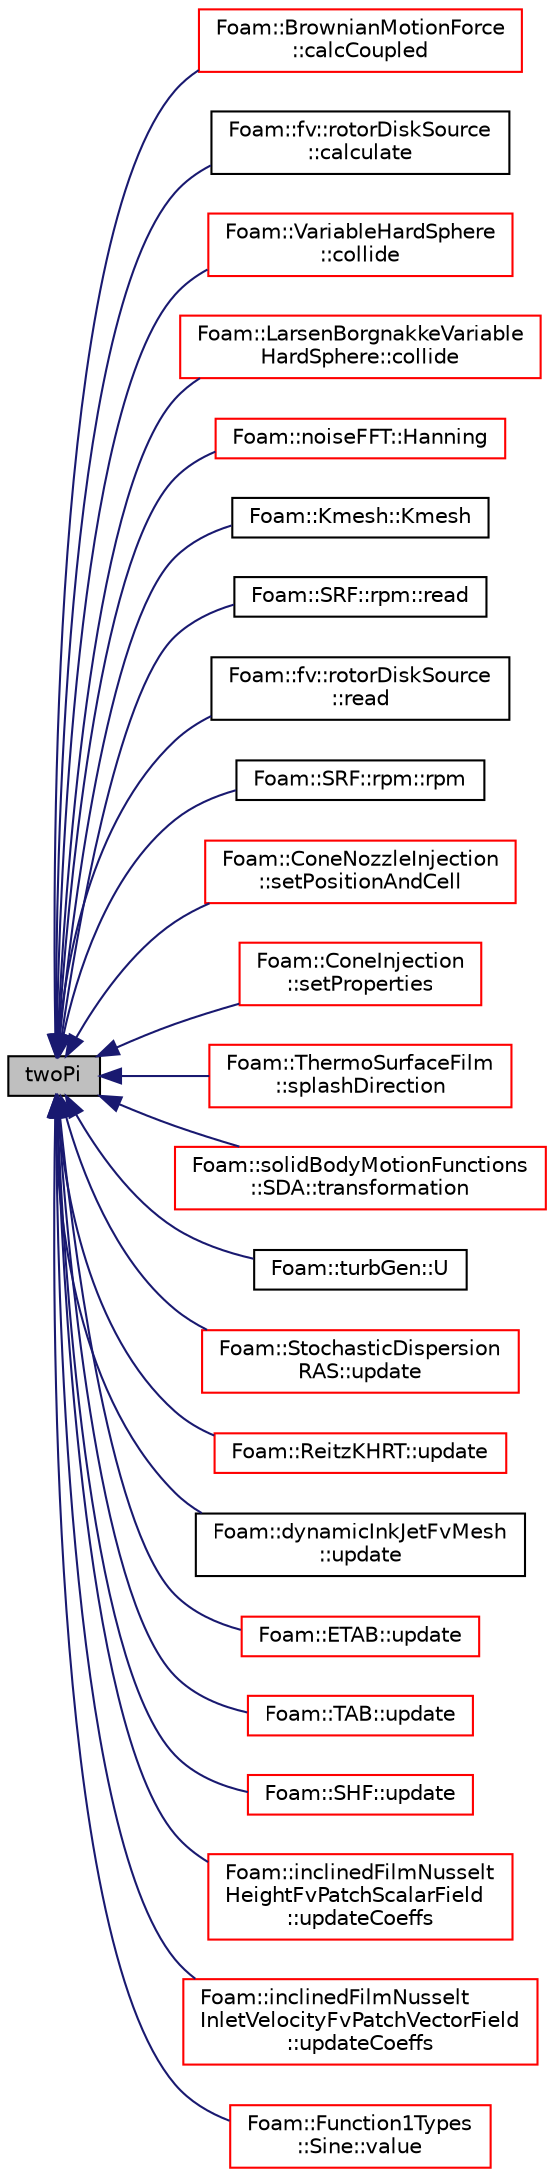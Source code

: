 digraph "twoPi"
{
  bgcolor="transparent";
  edge [fontname="Helvetica",fontsize="10",labelfontname="Helvetica",labelfontsize="10"];
  node [fontname="Helvetica",fontsize="10",shape=record];
  rankdir="LR";
  Node2427 [label="twoPi",height=0.2,width=0.4,color="black", fillcolor="grey75", style="filled", fontcolor="black"];
  Node2427 -> Node2428 [dir="back",color="midnightblue",fontsize="10",style="solid",fontname="Helvetica"];
  Node2428 [label="Foam::BrownianMotionForce\l::calcCoupled",height=0.2,width=0.4,color="red",URL="$a25737.html#afaf626ee39da50a44d12588b5cb987d9",tooltip="Calculate the coupled force. "];
  Node2427 -> Node2431 [dir="back",color="midnightblue",fontsize="10",style="solid",fontname="Helvetica"];
  Node2431 [label="Foam::fv::rotorDiskSource\l::calculate",height=0.2,width=0.4,color="black",URL="$a24629.html#a0ef5630c93901e39867160ebad920cd6",tooltip="Calculate forces. "];
  Node2427 -> Node2432 [dir="back",color="midnightblue",fontsize="10",style="solid",fontname="Helvetica"];
  Node2432 [label="Foam::VariableHardSphere\l::collide",height=0.2,width=0.4,color="red",URL="$a24841.html#af028e1d3dc9aba7d1abd7d124b8a9a27",tooltip="Apply collision. "];
  Node2427 -> Node2435 [dir="back",color="midnightblue",fontsize="10",style="solid",fontname="Helvetica"];
  Node2435 [label="Foam::LarsenBorgnakkeVariable\lHardSphere::collide",height=0.2,width=0.4,color="red",URL="$a24833.html#af028e1d3dc9aba7d1abd7d124b8a9a27",tooltip="Apply collision. "];
  Node2427 -> Node2438 [dir="back",color="midnightblue",fontsize="10",style="solid",fontname="Helvetica"];
  Node2438 [label="Foam::noiseFFT::Hanning",height=0.2,width=0.4,color="red",URL="$a30025.html#aad6c700f5e215d98ba41ce98aa90eb88",tooltip="Return the Hanning window function. "];
  Node2427 -> Node2446 [dir="back",color="midnightblue",fontsize="10",style="solid",fontname="Helvetica"];
  Node2446 [label="Foam::Kmesh::Kmesh",height=0.2,width=0.4,color="black",URL="$a30021.html#a5a51b3510445fa907070c7052b6fc25c",tooltip="Construct from fvMesh. "];
  Node2427 -> Node2447 [dir="back",color="midnightblue",fontsize="10",style="solid",fontname="Helvetica"];
  Node2447 [label="Foam::SRF::rpm::read",height=0.2,width=0.4,color="black",URL="$a22749.html#af816873151ddb0126e98bb2f914d8ed5",tooltip="Read. "];
  Node2427 -> Node2448 [dir="back",color="midnightblue",fontsize="10",style="solid",fontname="Helvetica"];
  Node2448 [label="Foam::fv::rotorDiskSource\l::read",height=0.2,width=0.4,color="black",URL="$a24629.html#a6ce0c64db98eb6144d363dbfc86104eb",tooltip="Read source dictionary. "];
  Node2427 -> Node2449 [dir="back",color="midnightblue",fontsize="10",style="solid",fontname="Helvetica"];
  Node2449 [label="Foam::SRF::rpm::rpm",height=0.2,width=0.4,color="black",URL="$a22749.html#a09a010b9deea70306bb2028a2ca70085",tooltip="Construct from components. "];
  Node2427 -> Node2450 [dir="back",color="midnightblue",fontsize="10",style="solid",fontname="Helvetica"];
  Node2450 [label="Foam::ConeNozzleInjection\l::setPositionAndCell",height=0.2,width=0.4,color="red",URL="$a25189.html#a64ab8345fbd202af3bbab93b25d90105",tooltip="Set the injection position and owner cell. "];
  Node2427 -> Node2455 [dir="back",color="midnightblue",fontsize="10",style="solid",fontname="Helvetica"];
  Node2455 [label="Foam::ConeInjection\l::setProperties",height=0.2,width=0.4,color="red",URL="$a25181.html#a9c29fb14e9bea94ae75c185efe894b00",tooltip="Set the parcel properties. "];
  Node2427 -> Node2461 [dir="back",color="midnightblue",fontsize="10",style="solid",fontname="Helvetica"];
  Node2461 [label="Foam::ThermoSurfaceFilm\l::splashDirection",height=0.2,width=0.4,color="red",URL="$a25505.html#a7d086162ff18dda5c86d59ec854cf55e",tooltip="Return splashed parcel direction. "];
  Node2427 -> Node2465 [dir="back",color="midnightblue",fontsize="10",style="solid",fontname="Helvetica"];
  Node2465 [label="Foam::solidBodyMotionFunctions\l::SDA::transformation",height=0.2,width=0.4,color="red",URL="$a22145.html#aa399caab3cd107de02ea674d7d25ed72",tooltip="Return the solid-body motion transformation septernion. "];
  Node2427 -> Node2467 [dir="back",color="midnightblue",fontsize="10",style="solid",fontname="Helvetica"];
  Node2467 [label="Foam::turbGen::U",height=0.2,width=0.4,color="black",URL="$a30033.html#ac16b5b99bbcb4a4593ac66c206ec681c",tooltip="Generate and return a velocity field. "];
  Node2427 -> Node2468 [dir="back",color="midnightblue",fontsize="10",style="solid",fontname="Helvetica"];
  Node2468 [label="Foam::StochasticDispersion\lRAS::update",height=0.2,width=0.4,color="red",URL="$a25733.html#afb99589150c1ee258da64f8f0c1f37f8",tooltip="Update (disperse particles) "];
  Node2427 -> Node2471 [dir="back",color="midnightblue",fontsize="10",style="solid",fontname="Helvetica"];
  Node2471 [label="Foam::ReitzKHRT::update",height=0.2,width=0.4,color="red",URL="$a25705.html#af86a08f997bc779309ec7d00e914e292",tooltip="Update the parcel diameter. "];
  Node2427 -> Node2474 [dir="back",color="midnightblue",fontsize="10",style="solid",fontname="Helvetica"];
  Node2474 [label="Foam::dynamicInkJetFvMesh\l::update",height=0.2,width=0.4,color="black",URL="$a22101.html#aa2aac016e2bf7b5bd2b271786c2791aa",tooltip="Update the mesh for both mesh motion and topology change. "];
  Node2427 -> Node2475 [dir="back",color="midnightblue",fontsize="10",style="solid",fontname="Helvetica"];
  Node2475 [label="Foam::ETAB::update",height=0.2,width=0.4,color="red",URL="$a25689.html#af86a08f997bc779309ec7d00e914e292",tooltip="Update the parcel properties. "];
  Node2427 -> Node2478 [dir="back",color="midnightblue",fontsize="10",style="solid",fontname="Helvetica"];
  Node2478 [label="Foam::TAB::update",height=0.2,width=0.4,color="red",URL="$a25713.html#af86a08f997bc779309ec7d00e914e292",tooltip="Update the parcel diameter. "];
  Node2427 -> Node2481 [dir="back",color="midnightblue",fontsize="10",style="solid",fontname="Helvetica"];
  Node2481 [label="Foam::SHF::update",height=0.2,width=0.4,color="red",URL="$a25709.html#af86a08f997bc779309ec7d00e914e292",tooltip="Update the parcel properties. "];
  Node2427 -> Node2484 [dir="back",color="midnightblue",fontsize="10",style="solid",fontname="Helvetica"];
  Node2484 [label="Foam::inclinedFilmNusselt\lHeightFvPatchScalarField\l::updateCoeffs",height=0.2,width=0.4,color="red",URL="$a30101.html#a7e24eafac629d3733181cd942d4c902f",tooltip="Update the coefficients associated with the patch field. "];
  Node2427 -> Node2486 [dir="back",color="midnightblue",fontsize="10",style="solid",fontname="Helvetica"];
  Node2486 [label="Foam::inclinedFilmNusselt\lInletVelocityFvPatchVectorField\l::updateCoeffs",height=0.2,width=0.4,color="red",URL="$a30105.html#a7e24eafac629d3733181cd942d4c902f",tooltip="Update the coefficients associated with the patch field. "];
  Node2427 -> Node2488 [dir="back",color="midnightblue",fontsize="10",style="solid",fontname="Helvetica"];
  Node2488 [label="Foam::Function1Types\l::Sine::value",height=0.2,width=0.4,color="red",URL="$a28821.html#a80a2d957d74b6f237710552853ffd800",tooltip="Return value for time t. "];
}
